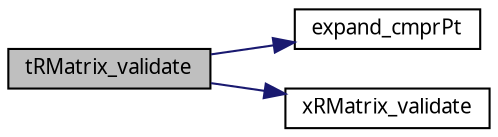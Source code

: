 digraph G
{
  edge [fontname="FreeSans.ttf",fontsize=10,labelfontname="FreeSans.ttf",labelfontsize=10];
  node [fontname="FreeSans.ttf",fontsize=10,shape=record];
  rankdir=LR;
  Node1 [label="tRMatrix_validate",height=0.2,width=0.4,color="black", fillcolor="grey75", style="filled" fontcolor="black"];
  Node1 -> Node2 [color="midnightblue",fontsize=10,style="solid",fontname="FreeSans.ttf"];
  Node2 [label="expand_cmprPt",height=0.2,width=0.4,color="black", fillcolor="white", style="filled",URL="$Mutils_8h.html#1a3b55b173f7d329b6309e56dea20024",tooltip="Expand compressed pointers in the array mp into a full set of indices in the array..."];
  Node1 -> Node3 [color="midnightblue",fontsize=10,style="solid",fontname="FreeSans.ttf"];
  Node3 [label="xRMatrix_validate",height=0.2,width=0.4,color="black", fillcolor="white", style="filled",URL="$dgCMatrix_8c.html#55c41a66ad860e5b8a31f9024a9dd6fc"];
}
